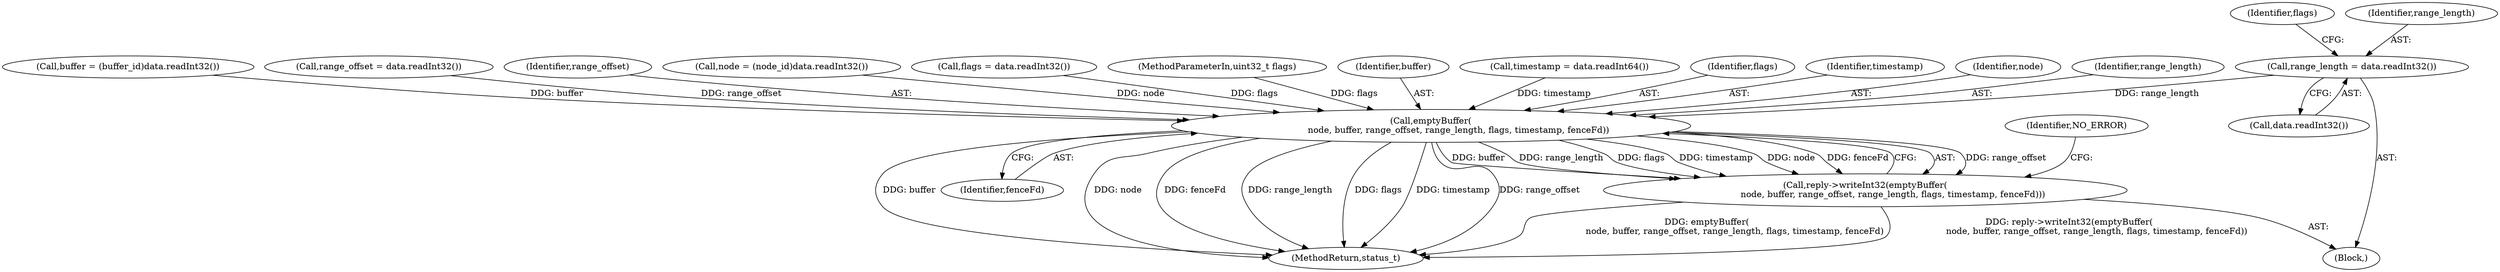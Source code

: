 digraph "0_Android_0bb5ced60304da7f61478ffd359e7ba65d72f181@API" {
"1001282" [label="(Call,range_length = data.readInt32())"];
"1001300" [label="(Call,emptyBuffer(\n                    node, buffer, range_offset, range_length, flags, timestamp, fenceFd))"];
"1001299" [label="(Call,reply->writeInt32(emptyBuffer(\n                    node, buffer, range_offset, range_length, flags, timestamp, fenceFd)))"];
"1001306" [label="(Identifier,timestamp)"];
"1001284" [label="(Call,data.readInt32())"];
"1001301" [label="(Identifier,node)"];
"1001299" [label="(Call,reply->writeInt32(emptyBuffer(\n                    node, buffer, range_offset, range_length, flags, timestamp, fenceFd)))"];
"1001309" [label="(Identifier,NO_ERROR)"];
"1001304" [label="(Identifier,range_length)"];
"1001272" [label="(Call,buffer = (buffer_id)data.readInt32())"];
"1001287" [label="(Identifier,flags)"];
"1001300" [label="(Call,emptyBuffer(\n                    node, buffer, range_offset, range_length, flags, timestamp, fenceFd))"];
"1001278" [label="(Call,range_offset = data.readInt32())"];
"1001282" [label="(Call,range_length = data.readInt32())"];
"1001303" [label="(Identifier,range_offset)"];
"1001266" [label="(Call,node = (node_id)data.readInt32())"];
"1001307" [label="(Identifier,fenceFd)"];
"1001286" [label="(Call,flags = data.readInt32())"];
"1000107" [label="(MethodParameterIn,uint32_t flags)"];
"1001302" [label="(Identifier,buffer)"];
"1001260" [label="(Block,)"];
"1001290" [label="(Call,timestamp = data.readInt64())"];
"1001283" [label="(Identifier,range_length)"];
"1001305" [label="(Identifier,flags)"];
"1001353" [label="(MethodReturn,status_t)"];
"1001282" -> "1001260"  [label="AST: "];
"1001282" -> "1001284"  [label="CFG: "];
"1001283" -> "1001282"  [label="AST: "];
"1001284" -> "1001282"  [label="AST: "];
"1001287" -> "1001282"  [label="CFG: "];
"1001282" -> "1001300"  [label="DDG: range_length"];
"1001300" -> "1001299"  [label="AST: "];
"1001300" -> "1001307"  [label="CFG: "];
"1001301" -> "1001300"  [label="AST: "];
"1001302" -> "1001300"  [label="AST: "];
"1001303" -> "1001300"  [label="AST: "];
"1001304" -> "1001300"  [label="AST: "];
"1001305" -> "1001300"  [label="AST: "];
"1001306" -> "1001300"  [label="AST: "];
"1001307" -> "1001300"  [label="AST: "];
"1001299" -> "1001300"  [label="CFG: "];
"1001300" -> "1001353"  [label="DDG: buffer"];
"1001300" -> "1001353"  [label="DDG: node"];
"1001300" -> "1001353"  [label="DDG: fenceFd"];
"1001300" -> "1001353"  [label="DDG: range_length"];
"1001300" -> "1001353"  [label="DDG: flags"];
"1001300" -> "1001353"  [label="DDG: timestamp"];
"1001300" -> "1001353"  [label="DDG: range_offset"];
"1001300" -> "1001299"  [label="DDG: range_offset"];
"1001300" -> "1001299"  [label="DDG: buffer"];
"1001300" -> "1001299"  [label="DDG: range_length"];
"1001300" -> "1001299"  [label="DDG: flags"];
"1001300" -> "1001299"  [label="DDG: timestamp"];
"1001300" -> "1001299"  [label="DDG: node"];
"1001300" -> "1001299"  [label="DDG: fenceFd"];
"1001266" -> "1001300"  [label="DDG: node"];
"1001272" -> "1001300"  [label="DDG: buffer"];
"1001278" -> "1001300"  [label="DDG: range_offset"];
"1001286" -> "1001300"  [label="DDG: flags"];
"1000107" -> "1001300"  [label="DDG: flags"];
"1001290" -> "1001300"  [label="DDG: timestamp"];
"1001299" -> "1001260"  [label="AST: "];
"1001309" -> "1001299"  [label="CFG: "];
"1001299" -> "1001353"  [label="DDG: reply->writeInt32(emptyBuffer(\n                    node, buffer, range_offset, range_length, flags, timestamp, fenceFd))"];
"1001299" -> "1001353"  [label="DDG: emptyBuffer(\n                    node, buffer, range_offset, range_length, flags, timestamp, fenceFd)"];
}
